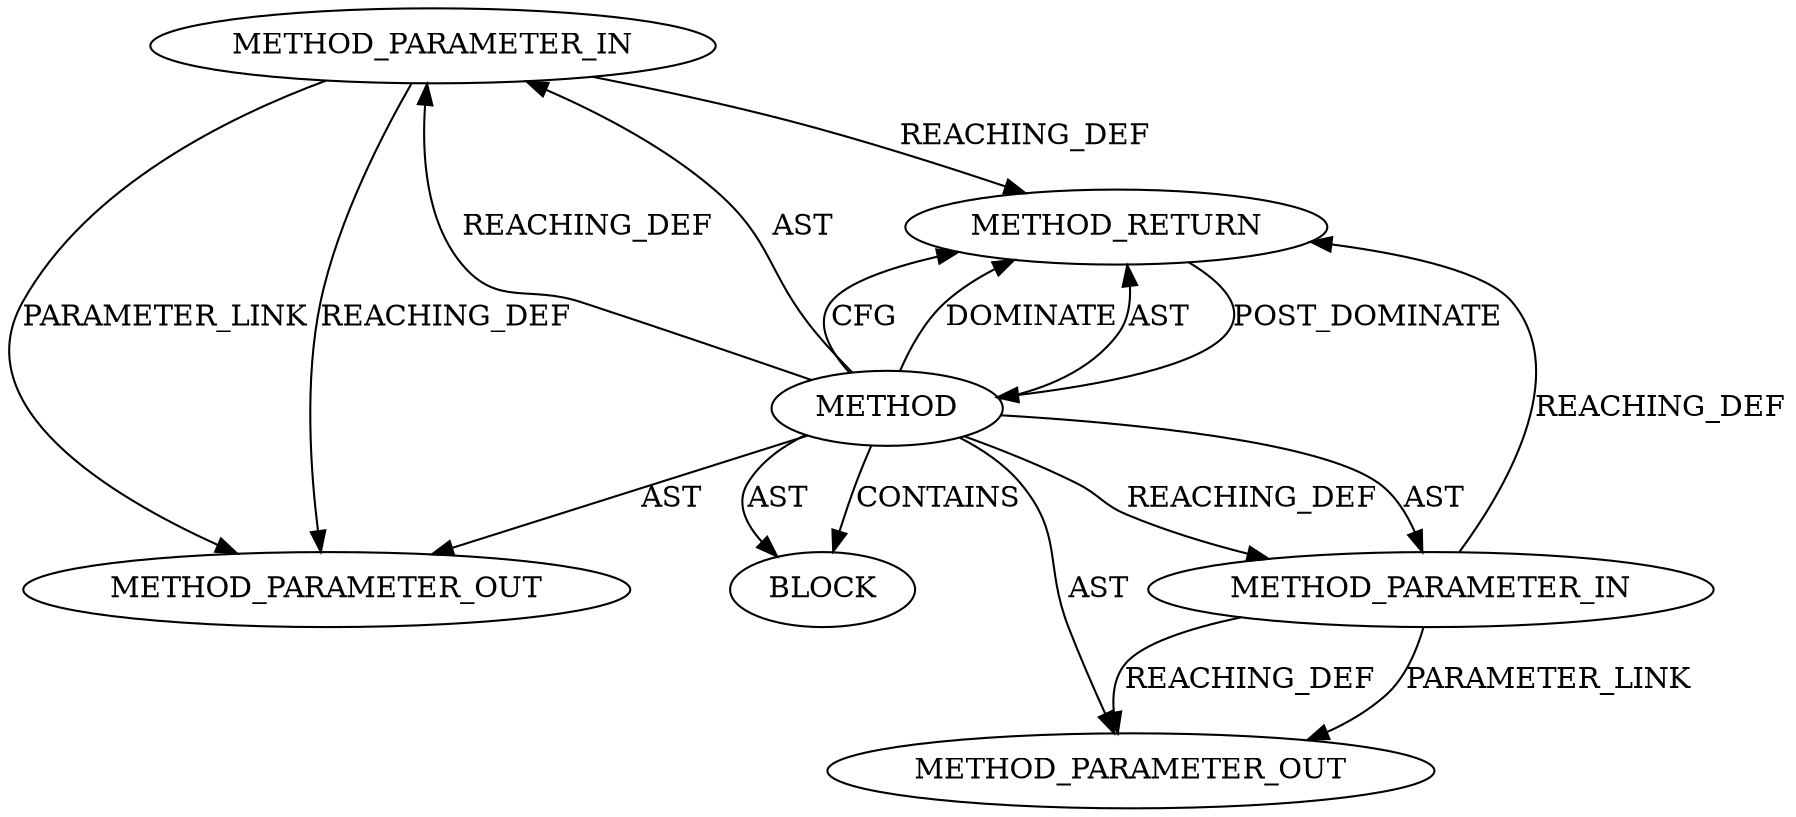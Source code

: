 digraph {
  12251 [label=METHOD_PARAMETER_IN ORDER=2 CODE="p2" IS_VARIADIC=false TYPE_FULL_NAME="ANY" EVALUATION_STRATEGY="BY_VALUE" INDEX=2 NAME="p2"]
  12252 [label=BLOCK ORDER=1 ARGUMENT_INDEX=1 CODE="<empty>" TYPE_FULL_NAME="ANY"]
  12250 [label=METHOD_PARAMETER_IN ORDER=1 CODE="p1" IS_VARIADIC=false TYPE_FULL_NAME="ANY" EVALUATION_STRATEGY="BY_VALUE" INDEX=1 NAME="p1"]
  12249 [label=METHOD AST_PARENT_TYPE="NAMESPACE_BLOCK" AST_PARENT_FULL_NAME="<global>" ORDER=0 CODE="<empty>" FULL_NAME="IS_ALIGNED" IS_EXTERNAL=true FILENAME="<empty>" SIGNATURE="" NAME="IS_ALIGNED"]
  13399 [label=METHOD_PARAMETER_OUT ORDER=2 CODE="p2" IS_VARIADIC=false TYPE_FULL_NAME="ANY" EVALUATION_STRATEGY="BY_VALUE" INDEX=2 NAME="p2"]
  12253 [label=METHOD_RETURN ORDER=2 CODE="RET" TYPE_FULL_NAME="ANY" EVALUATION_STRATEGY="BY_VALUE"]
  13398 [label=METHOD_PARAMETER_OUT ORDER=1 CODE="p1" IS_VARIADIC=false TYPE_FULL_NAME="ANY" EVALUATION_STRATEGY="BY_VALUE" INDEX=1 NAME="p1"]
  12251 -> 13399 [label=REACHING_DEF VARIABLE="p2"]
  12249 -> 12252 [label=AST ]
  12251 -> 13399 [label=PARAMETER_LINK ]
  12249 -> 12253 [label=CFG ]
  12253 -> 12249 [label=POST_DOMINATE ]
  12249 -> 13399 [label=AST ]
  12249 -> 12253 [label=DOMINATE ]
  12250 -> 13398 [label=PARAMETER_LINK ]
  12250 -> 13398 [label=REACHING_DEF VARIABLE="p1"]
  12249 -> 12251 [label=REACHING_DEF VARIABLE=""]
  12249 -> 13398 [label=AST ]
  12251 -> 12253 [label=REACHING_DEF VARIABLE="p2"]
  12249 -> 12251 [label=AST ]
  12249 -> 12252 [label=CONTAINS ]
  12249 -> 12250 [label=REACHING_DEF VARIABLE=""]
  12249 -> 12250 [label=AST ]
  12250 -> 12253 [label=REACHING_DEF VARIABLE="p1"]
  12249 -> 12253 [label=AST ]
}
